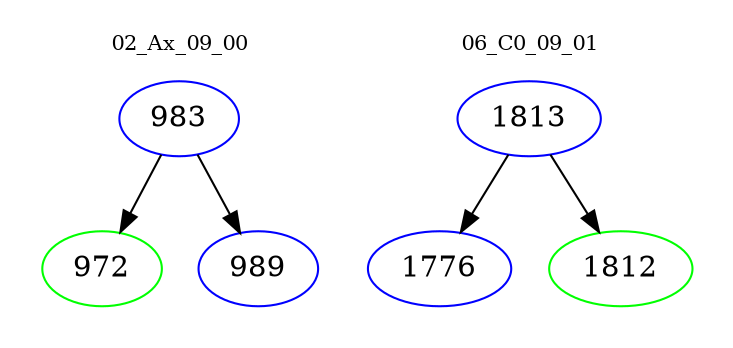 digraph{
subgraph cluster_0 {
color = white
label = "02_Ax_09_00";
fontsize=10;
T0_983 [label="983", color="blue"]
T0_983 -> T0_972 [color="black"]
T0_972 [label="972", color="green"]
T0_983 -> T0_989 [color="black"]
T0_989 [label="989", color="blue"]
}
subgraph cluster_1 {
color = white
label = "06_C0_09_01";
fontsize=10;
T1_1813 [label="1813", color="blue"]
T1_1813 -> T1_1776 [color="black"]
T1_1776 [label="1776", color="blue"]
T1_1813 -> T1_1812 [color="black"]
T1_1812 [label="1812", color="green"]
}
}
